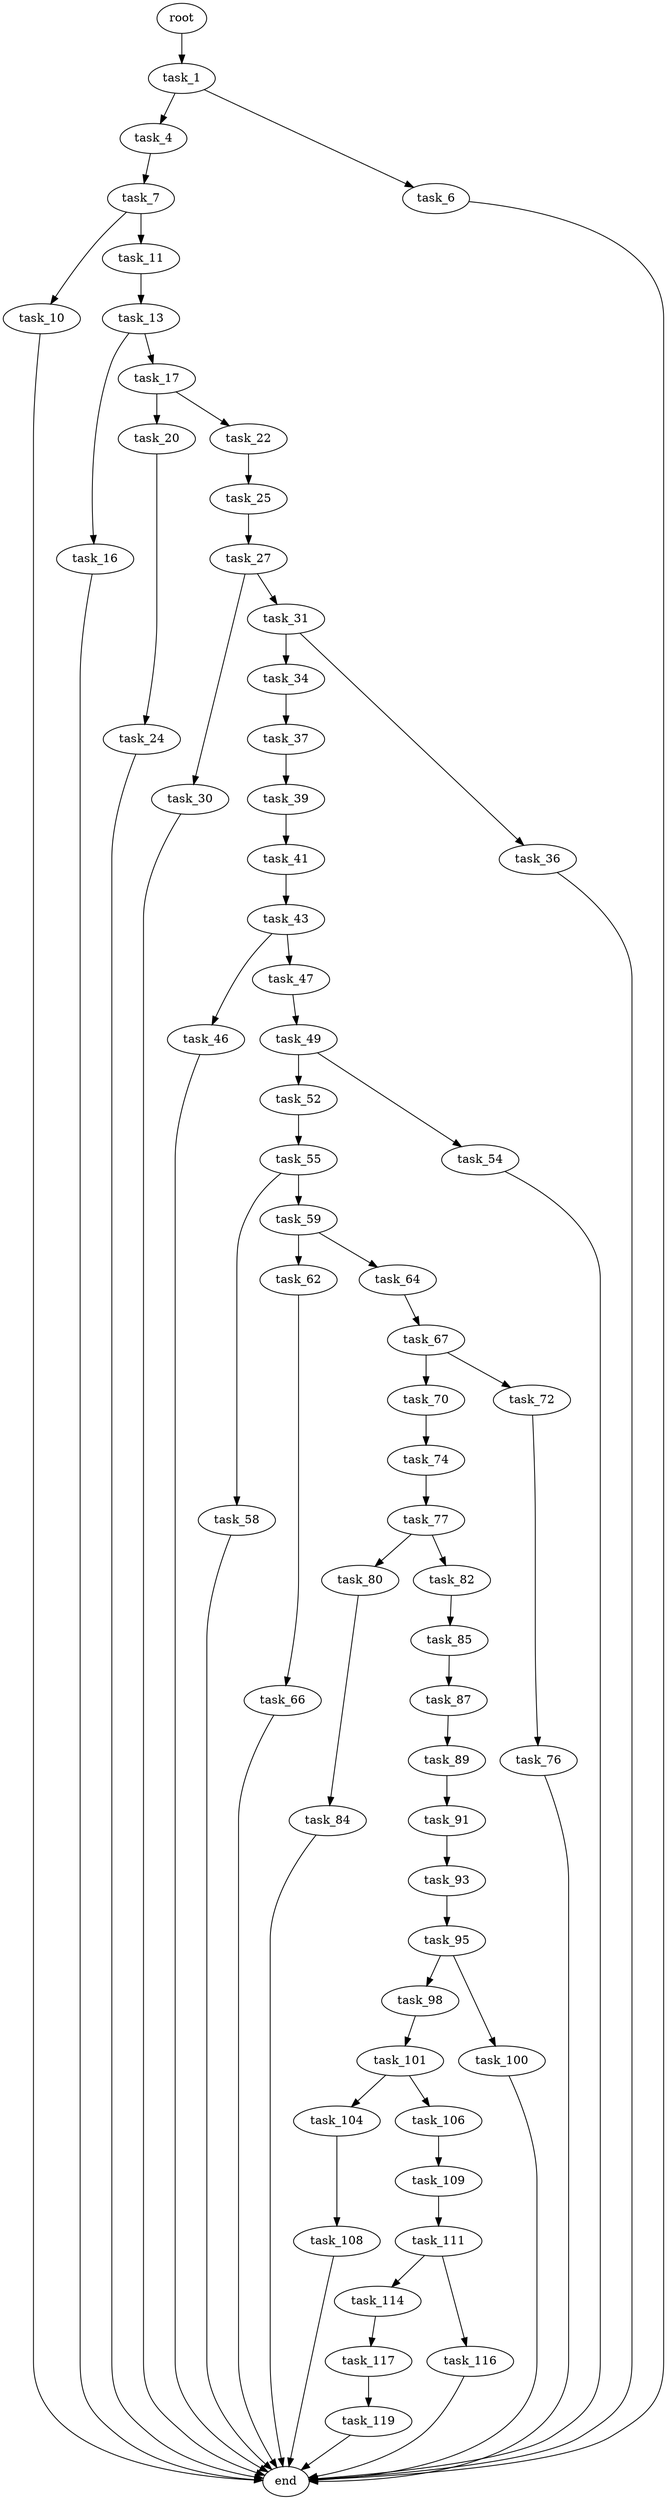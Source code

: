 digraph G {
  root [size="0.000000"];
  task_1 [size="1532177356.000000"];
  task_4 [size="134217728000.000000"];
  task_6 [size="1206681180.000000"];
  task_7 [size="17735380864.000000"];
  task_10 [size="33552847909.000000"];
  task_11 [size="368293445632.000000"];
  task_13 [size="368293445632.000000"];
  task_16 [size="549755813888.000000"];
  task_17 [size="52909624155.000000"];
  task_20 [size="44709234580.000000"];
  task_22 [size="68719476736.000000"];
  task_24 [size="368293445632.000000"];
  task_25 [size="146409734355.000000"];
  task_27 [size="277534721526.000000"];
  task_30 [size="14044703644.000000"];
  task_31 [size="134217728000.000000"];
  task_34 [size="561104538533.000000"];
  task_36 [size="98328172204.000000"];
  task_37 [size="8589934592.000000"];
  task_39 [size="12404274513.000000"];
  task_41 [size="115092645616.000000"];
  task_43 [size="368293445632.000000"];
  task_46 [size="8589934592.000000"];
  task_47 [size="665671207233.000000"];
  task_49 [size="15970976599.000000"];
  task_52 [size="28991029248.000000"];
  task_54 [size="192025271306.000000"];
  task_55 [size="20050555687.000000"];
  task_58 [size="880992259032.000000"];
  task_59 [size="189351417869.000000"];
  task_62 [size="368293445632.000000"];
  task_64 [size="549755813888.000000"];
  task_66 [size="12631727417.000000"];
  task_67 [size="37726624219.000000"];
  task_70 [size="8589934592.000000"];
  task_72 [size="1773620816.000000"];
  task_74 [size="782757789696.000000"];
  task_76 [size="2167148964.000000"];
  task_77 [size="850807206816.000000"];
  task_80 [size="174701317859.000000"];
  task_82 [size="27889752811.000000"];
  task_84 [size="28991029248.000000"];
  task_85 [size="260439545065.000000"];
  task_87 [size="750493457874.000000"];
  task_89 [size="858890798452.000000"];
  task_91 [size="472672558893.000000"];
  task_93 [size="428141269878.000000"];
  task_95 [size="231928233984.000000"];
  task_98 [size="24432195299.000000"];
  task_100 [size="549755813888.000000"];
  task_101 [size="231928233984.000000"];
  task_104 [size="231928233984.000000"];
  task_106 [size="364794427387.000000"];
  task_108 [size="231928233984.000000"];
  task_109 [size="1073741824000.000000"];
  task_111 [size="15223583616.000000"];
  task_114 [size="3303068729.000000"];
  task_116 [size="133951695606.000000"];
  task_117 [size="7239441141.000000"];
  task_119 [size="33686386444.000000"];
  end [size="0.000000"];

  root -> task_1 [size="1.000000"];
  task_1 -> task_4 [size="33554432.000000"];
  task_1 -> task_6 [size="33554432.000000"];
  task_4 -> task_7 [size="209715200.000000"];
  task_6 -> end [size="1.000000"];
  task_7 -> task_10 [size="536870912.000000"];
  task_7 -> task_11 [size="536870912.000000"];
  task_10 -> end [size="1.000000"];
  task_11 -> task_13 [size="411041792.000000"];
  task_13 -> task_16 [size="411041792.000000"];
  task_13 -> task_17 [size="411041792.000000"];
  task_16 -> end [size="1.000000"];
  task_17 -> task_20 [size="838860800.000000"];
  task_17 -> task_22 [size="838860800.000000"];
  task_20 -> task_24 [size="75497472.000000"];
  task_22 -> task_25 [size="134217728.000000"];
  task_24 -> end [size="1.000000"];
  task_25 -> task_27 [size="134217728.000000"];
  task_27 -> task_30 [size="209715200.000000"];
  task_27 -> task_31 [size="209715200.000000"];
  task_30 -> end [size="1.000000"];
  task_31 -> task_34 [size="209715200.000000"];
  task_31 -> task_36 [size="209715200.000000"];
  task_34 -> task_37 [size="536870912.000000"];
  task_36 -> end [size="1.000000"];
  task_37 -> task_39 [size="33554432.000000"];
  task_39 -> task_41 [size="209715200.000000"];
  task_41 -> task_43 [size="134217728.000000"];
  task_43 -> task_46 [size="411041792.000000"];
  task_43 -> task_47 [size="411041792.000000"];
  task_46 -> end [size="1.000000"];
  task_47 -> task_49 [size="838860800.000000"];
  task_49 -> task_52 [size="33554432.000000"];
  task_49 -> task_54 [size="33554432.000000"];
  task_52 -> task_55 [size="75497472.000000"];
  task_54 -> end [size="1.000000"];
  task_55 -> task_58 [size="411041792.000000"];
  task_55 -> task_59 [size="411041792.000000"];
  task_58 -> end [size="1.000000"];
  task_59 -> task_62 [size="301989888.000000"];
  task_59 -> task_64 [size="301989888.000000"];
  task_62 -> task_66 [size="411041792.000000"];
  task_64 -> task_67 [size="536870912.000000"];
  task_66 -> end [size="1.000000"];
  task_67 -> task_70 [size="838860800.000000"];
  task_67 -> task_72 [size="838860800.000000"];
  task_70 -> task_74 [size="33554432.000000"];
  task_72 -> task_76 [size="33554432.000000"];
  task_74 -> task_77 [size="679477248.000000"];
  task_76 -> end [size="1.000000"];
  task_77 -> task_80 [size="838860800.000000"];
  task_77 -> task_82 [size="838860800.000000"];
  task_80 -> task_84 [size="301989888.000000"];
  task_82 -> task_85 [size="679477248.000000"];
  task_84 -> end [size="1.000000"];
  task_85 -> task_87 [size="679477248.000000"];
  task_87 -> task_89 [size="838860800.000000"];
  task_89 -> task_91 [size="838860800.000000"];
  task_91 -> task_93 [size="536870912.000000"];
  task_93 -> task_95 [size="536870912.000000"];
  task_95 -> task_98 [size="301989888.000000"];
  task_95 -> task_100 [size="301989888.000000"];
  task_98 -> task_101 [size="411041792.000000"];
  task_100 -> end [size="1.000000"];
  task_101 -> task_104 [size="301989888.000000"];
  task_101 -> task_106 [size="301989888.000000"];
  task_104 -> task_108 [size="301989888.000000"];
  task_106 -> task_109 [size="838860800.000000"];
  task_108 -> end [size="1.000000"];
  task_109 -> task_111 [size="838860800.000000"];
  task_111 -> task_114 [size="75497472.000000"];
  task_111 -> task_116 [size="75497472.000000"];
  task_114 -> task_117 [size="209715200.000000"];
  task_116 -> end [size="1.000000"];
  task_117 -> task_119 [size="411041792.000000"];
  task_119 -> end [size="1.000000"];
}
